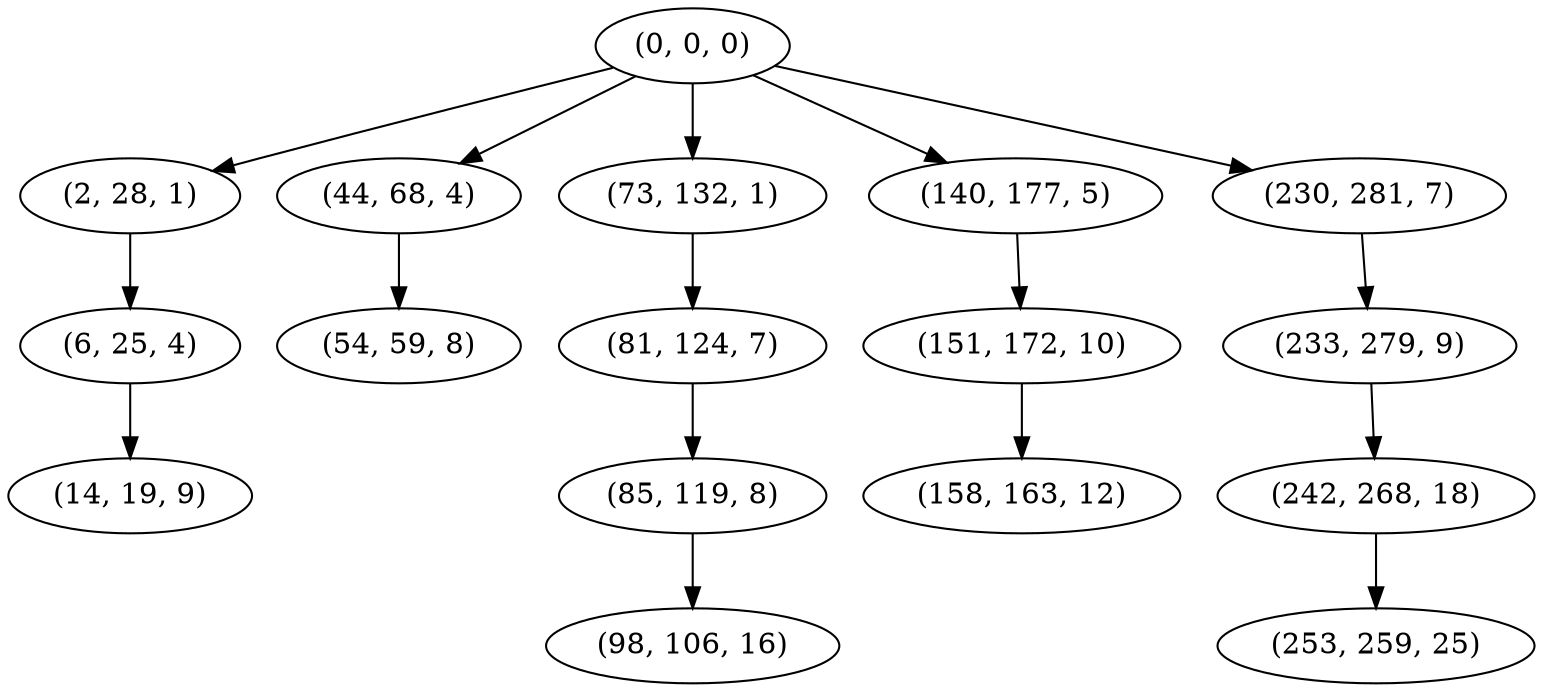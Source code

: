 digraph tree {
    "(0, 0, 0)";
    "(2, 28, 1)";
    "(6, 25, 4)";
    "(14, 19, 9)";
    "(44, 68, 4)";
    "(54, 59, 8)";
    "(73, 132, 1)";
    "(81, 124, 7)";
    "(85, 119, 8)";
    "(98, 106, 16)";
    "(140, 177, 5)";
    "(151, 172, 10)";
    "(158, 163, 12)";
    "(230, 281, 7)";
    "(233, 279, 9)";
    "(242, 268, 18)";
    "(253, 259, 25)";
    "(0, 0, 0)" -> "(2, 28, 1)";
    "(0, 0, 0)" -> "(44, 68, 4)";
    "(0, 0, 0)" -> "(73, 132, 1)";
    "(0, 0, 0)" -> "(140, 177, 5)";
    "(0, 0, 0)" -> "(230, 281, 7)";
    "(2, 28, 1)" -> "(6, 25, 4)";
    "(6, 25, 4)" -> "(14, 19, 9)";
    "(44, 68, 4)" -> "(54, 59, 8)";
    "(73, 132, 1)" -> "(81, 124, 7)";
    "(81, 124, 7)" -> "(85, 119, 8)";
    "(85, 119, 8)" -> "(98, 106, 16)";
    "(140, 177, 5)" -> "(151, 172, 10)";
    "(151, 172, 10)" -> "(158, 163, 12)";
    "(230, 281, 7)" -> "(233, 279, 9)";
    "(233, 279, 9)" -> "(242, 268, 18)";
    "(242, 268, 18)" -> "(253, 259, 25)";
}
